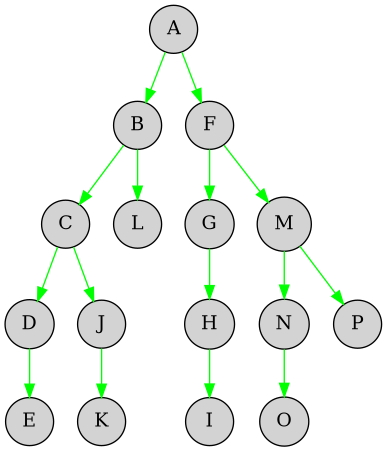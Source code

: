 @startdot grid_tree
digraph FlexReg {
    graph [direction=TD];
    node [label="\N",
        shape=circle,
        style=filled
    ];
    edge [color=green,
        dir=forward
    ];
    A -> B;
    A -> F;
    B -> C;
    B -> L;
    F -> G;
    F -> M;
    C -> D;
    C -> J;
    G -> H;
    M -> N;
    M -> P;
    D -> E;
    J -> K;
    H -> I;
    N -> O;
}
@enddot
